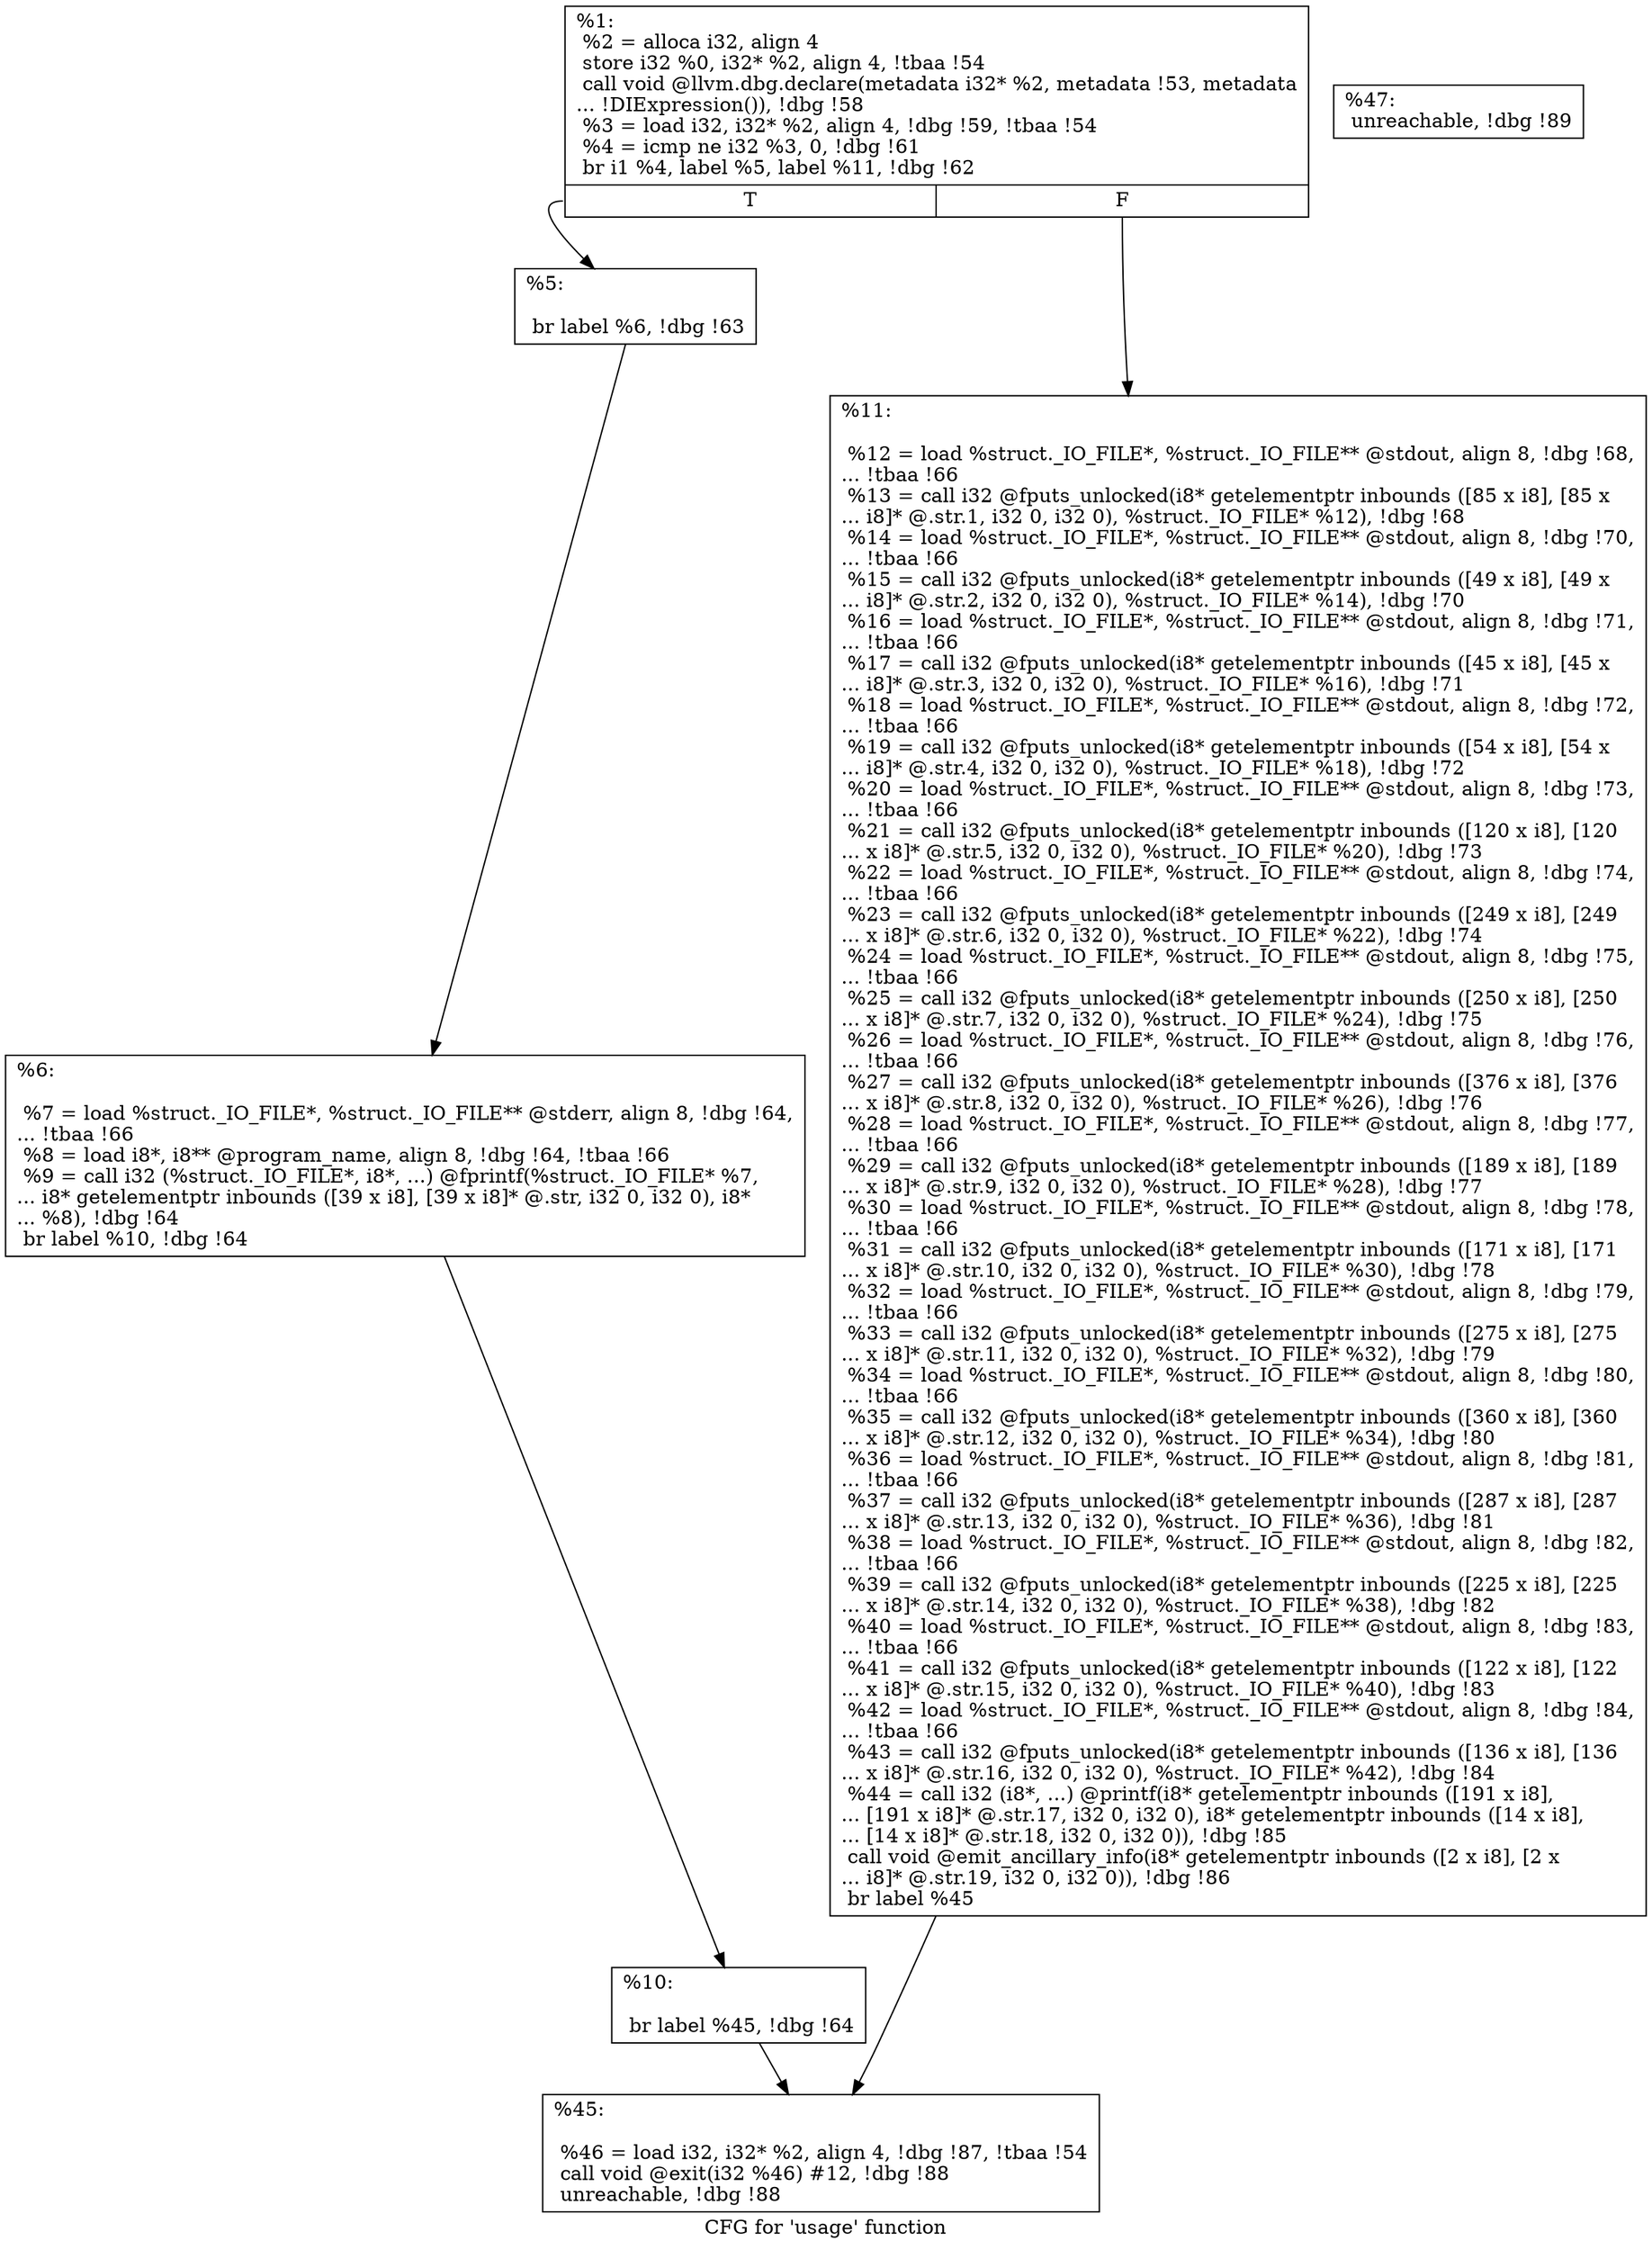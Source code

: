 digraph "CFG for 'usage' function" {
	label="CFG for 'usage' function";

	Node0x19f00a0 [shape=record,label="{%1:\l  %2 = alloca i32, align 4\l  store i32 %0, i32* %2, align 4, !tbaa !54\l  call void @llvm.dbg.declare(metadata i32* %2, metadata !53, metadata\l... !DIExpression()), !dbg !58\l  %3 = load i32, i32* %2, align 4, !dbg !59, !tbaa !54\l  %4 = icmp ne i32 %3, 0, !dbg !61\l  br i1 %4, label %5, label %11, !dbg !62\l|{<s0>T|<s1>F}}"];
	Node0x19f00a0:s0 -> Node0x1a05af0;
	Node0x19f00a0:s1 -> Node0x1a05be0;
	Node0x1a05af0 [shape=record,label="{%5:\l\l  br label %6, !dbg !63\l}"];
	Node0x1a05af0 -> Node0x1a05b40;
	Node0x1a05b40 [shape=record,label="{%6:\l\l  %7 = load %struct._IO_FILE*, %struct._IO_FILE** @stderr, align 8, !dbg !64,\l... !tbaa !66\l  %8 = load i8*, i8** @program_name, align 8, !dbg !64, !tbaa !66\l  %9 = call i32 (%struct._IO_FILE*, i8*, ...) @fprintf(%struct._IO_FILE* %7,\l... i8* getelementptr inbounds ([39 x i8], [39 x i8]* @.str, i32 0, i32 0), i8*\l... %8), !dbg !64\l  br label %10, !dbg !64\l}"];
	Node0x1a05b40 -> Node0x1a05b90;
	Node0x1a05b90 [shape=record,label="{%10:\l\l  br label %45, !dbg !64\l}"];
	Node0x1a05b90 -> Node0x1a05c30;
	Node0x1a05be0 [shape=record,label="{%11:\l\l  %12 = load %struct._IO_FILE*, %struct._IO_FILE** @stdout, align 8, !dbg !68,\l... !tbaa !66\l  %13 = call i32 @fputs_unlocked(i8* getelementptr inbounds ([85 x i8], [85 x\l... i8]* @.str.1, i32 0, i32 0), %struct._IO_FILE* %12), !dbg !68\l  %14 = load %struct._IO_FILE*, %struct._IO_FILE** @stdout, align 8, !dbg !70,\l... !tbaa !66\l  %15 = call i32 @fputs_unlocked(i8* getelementptr inbounds ([49 x i8], [49 x\l... i8]* @.str.2, i32 0, i32 0), %struct._IO_FILE* %14), !dbg !70\l  %16 = load %struct._IO_FILE*, %struct._IO_FILE** @stdout, align 8, !dbg !71,\l... !tbaa !66\l  %17 = call i32 @fputs_unlocked(i8* getelementptr inbounds ([45 x i8], [45 x\l... i8]* @.str.3, i32 0, i32 0), %struct._IO_FILE* %16), !dbg !71\l  %18 = load %struct._IO_FILE*, %struct._IO_FILE** @stdout, align 8, !dbg !72,\l... !tbaa !66\l  %19 = call i32 @fputs_unlocked(i8* getelementptr inbounds ([54 x i8], [54 x\l... i8]* @.str.4, i32 0, i32 0), %struct._IO_FILE* %18), !dbg !72\l  %20 = load %struct._IO_FILE*, %struct._IO_FILE** @stdout, align 8, !dbg !73,\l... !tbaa !66\l  %21 = call i32 @fputs_unlocked(i8* getelementptr inbounds ([120 x i8], [120\l... x i8]* @.str.5, i32 0, i32 0), %struct._IO_FILE* %20), !dbg !73\l  %22 = load %struct._IO_FILE*, %struct._IO_FILE** @stdout, align 8, !dbg !74,\l... !tbaa !66\l  %23 = call i32 @fputs_unlocked(i8* getelementptr inbounds ([249 x i8], [249\l... x i8]* @.str.6, i32 0, i32 0), %struct._IO_FILE* %22), !dbg !74\l  %24 = load %struct._IO_FILE*, %struct._IO_FILE** @stdout, align 8, !dbg !75,\l... !tbaa !66\l  %25 = call i32 @fputs_unlocked(i8* getelementptr inbounds ([250 x i8], [250\l... x i8]* @.str.7, i32 0, i32 0), %struct._IO_FILE* %24), !dbg !75\l  %26 = load %struct._IO_FILE*, %struct._IO_FILE** @stdout, align 8, !dbg !76,\l... !tbaa !66\l  %27 = call i32 @fputs_unlocked(i8* getelementptr inbounds ([376 x i8], [376\l... x i8]* @.str.8, i32 0, i32 0), %struct._IO_FILE* %26), !dbg !76\l  %28 = load %struct._IO_FILE*, %struct._IO_FILE** @stdout, align 8, !dbg !77,\l... !tbaa !66\l  %29 = call i32 @fputs_unlocked(i8* getelementptr inbounds ([189 x i8], [189\l... x i8]* @.str.9, i32 0, i32 0), %struct._IO_FILE* %28), !dbg !77\l  %30 = load %struct._IO_FILE*, %struct._IO_FILE** @stdout, align 8, !dbg !78,\l... !tbaa !66\l  %31 = call i32 @fputs_unlocked(i8* getelementptr inbounds ([171 x i8], [171\l... x i8]* @.str.10, i32 0, i32 0), %struct._IO_FILE* %30), !dbg !78\l  %32 = load %struct._IO_FILE*, %struct._IO_FILE** @stdout, align 8, !dbg !79,\l... !tbaa !66\l  %33 = call i32 @fputs_unlocked(i8* getelementptr inbounds ([275 x i8], [275\l... x i8]* @.str.11, i32 0, i32 0), %struct._IO_FILE* %32), !dbg !79\l  %34 = load %struct._IO_FILE*, %struct._IO_FILE** @stdout, align 8, !dbg !80,\l... !tbaa !66\l  %35 = call i32 @fputs_unlocked(i8* getelementptr inbounds ([360 x i8], [360\l... x i8]* @.str.12, i32 0, i32 0), %struct._IO_FILE* %34), !dbg !80\l  %36 = load %struct._IO_FILE*, %struct._IO_FILE** @stdout, align 8, !dbg !81,\l... !tbaa !66\l  %37 = call i32 @fputs_unlocked(i8* getelementptr inbounds ([287 x i8], [287\l... x i8]* @.str.13, i32 0, i32 0), %struct._IO_FILE* %36), !dbg !81\l  %38 = load %struct._IO_FILE*, %struct._IO_FILE** @stdout, align 8, !dbg !82,\l... !tbaa !66\l  %39 = call i32 @fputs_unlocked(i8* getelementptr inbounds ([225 x i8], [225\l... x i8]* @.str.14, i32 0, i32 0), %struct._IO_FILE* %38), !dbg !82\l  %40 = load %struct._IO_FILE*, %struct._IO_FILE** @stdout, align 8, !dbg !83,\l... !tbaa !66\l  %41 = call i32 @fputs_unlocked(i8* getelementptr inbounds ([122 x i8], [122\l... x i8]* @.str.15, i32 0, i32 0), %struct._IO_FILE* %40), !dbg !83\l  %42 = load %struct._IO_FILE*, %struct._IO_FILE** @stdout, align 8, !dbg !84,\l... !tbaa !66\l  %43 = call i32 @fputs_unlocked(i8* getelementptr inbounds ([136 x i8], [136\l... x i8]* @.str.16, i32 0, i32 0), %struct._IO_FILE* %42), !dbg !84\l  %44 = call i32 (i8*, ...) @printf(i8* getelementptr inbounds ([191 x i8],\l... [191 x i8]* @.str.17, i32 0, i32 0), i8* getelementptr inbounds ([14 x i8],\l... [14 x i8]* @.str.18, i32 0, i32 0)), !dbg !85\l  call void @emit_ancillary_info(i8* getelementptr inbounds ([2 x i8], [2 x\l... i8]* @.str.19, i32 0, i32 0)), !dbg !86\l  br label %45\l}"];
	Node0x1a05be0 -> Node0x1a05c30;
	Node0x1a05c30 [shape=record,label="{%45:\l\l  %46 = load i32, i32* %2, align 4, !dbg !87, !tbaa !54\l  call void @exit(i32 %46) #12, !dbg !88\l  unreachable, !dbg !88\l}"];
	Node0x1a05c80 [shape=record,label="{%47:                                                  \l  unreachable, !dbg !89\l}"];
}
